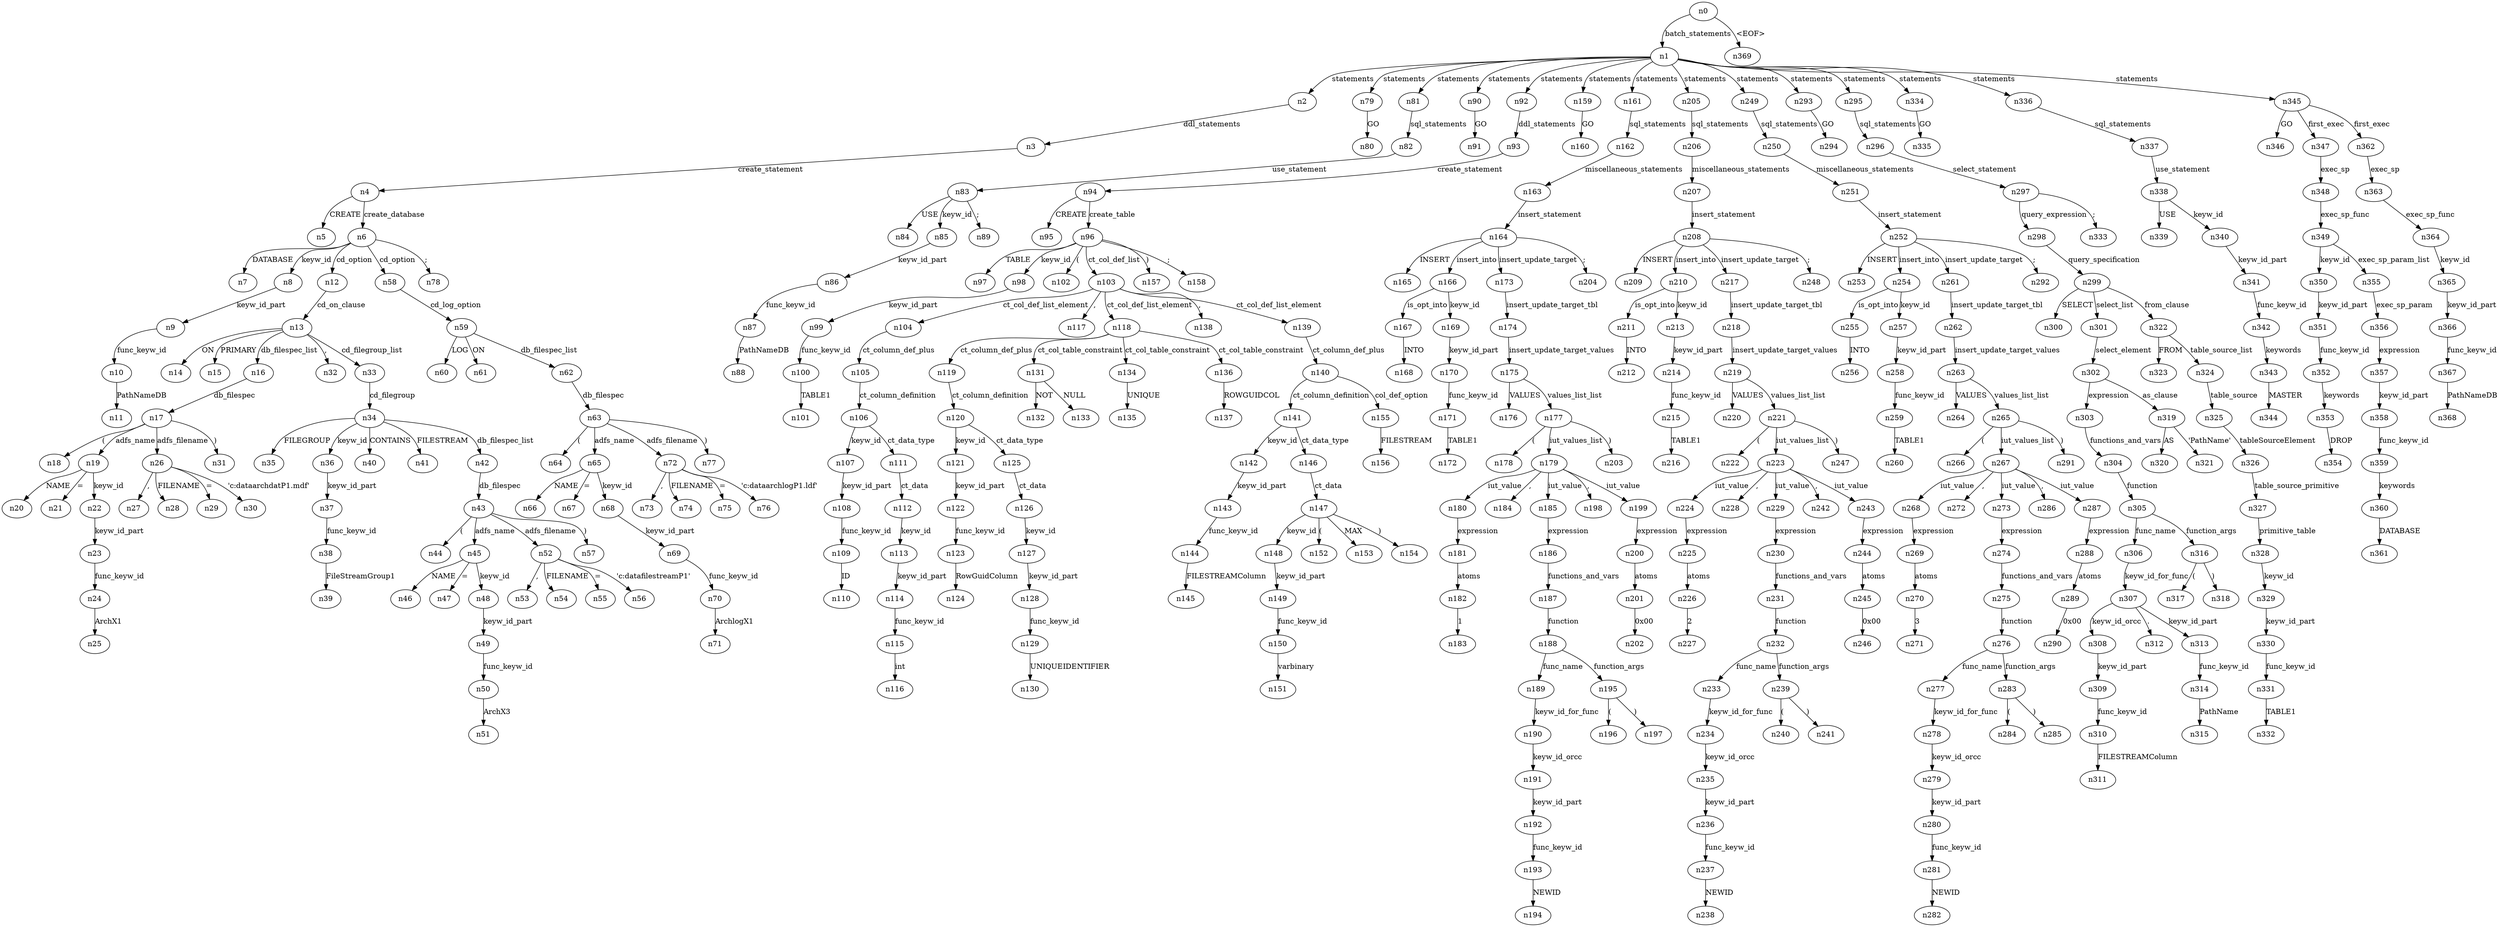 digraph ParseTree {
  n0 -> n1 [label="batch_statements"];
  n1 -> n2 [label="statements"];
  n2 -> n3 [label="ddl_statements"];
  n3 -> n4 [label="create_statement"];
  n4 -> n5 [label="CREATE"];
  n4 -> n6 [label="create_database"];
  n6 -> n7 [label="DATABASE"];
  n6 -> n8 [label="keyw_id"];
  n8 -> n9 [label="keyw_id_part"];
  n9 -> n10 [label="func_keyw_id"];
  n10 -> n11 [label="PathNameDB"];
  n6 -> n12 [label="cd_option"];
  n12 -> n13 [label="cd_on_clause"];
  n13 -> n14 [label="ON"];
  n13 -> n15 [label="PRIMARY"];
  n13 -> n16 [label="db_filespec_list"];
  n16 -> n17 [label="db_filespec"];
  n17 -> n18 [label="("];
  n17 -> n19 [label="adfs_name"];
  n19 -> n20 [label="NAME"];
  n19 -> n21 [label="="];
  n19 -> n22 [label="keyw_id"];
  n22 -> n23 [label="keyw_id_part"];
  n23 -> n24 [label="func_keyw_id"];
  n24 -> n25 [label="ArchX1"];
  n17 -> n26 [label="adfs_filename"];
  n26 -> n27 [label=","];
  n26 -> n28 [label="FILENAME"];
  n26 -> n29 [label="="];
  n26 -> n30 [label="'c:\data\archdatP1.mdf'"];
  n17 -> n31 [label=")"];
  n13 -> n32 [label=","];
  n13 -> n33 [label="cd_filegroup_list"];
  n33 -> n34 [label="cd_filegroup"];
  n34 -> n35 [label="FILEGROUP"];
  n34 -> n36 [label="keyw_id"];
  n36 -> n37 [label="keyw_id_part"];
  n37 -> n38 [label="func_keyw_id"];
  n38 -> n39 [label="FileStreamGroup1"];
  n34 -> n40 [label="CONTAINS"];
  n34 -> n41 [label="FILESTREAM"];
  n34 -> n42 [label="db_filespec_list"];
  n42 -> n43 [label="db_filespec"];
  n43 -> n44 [label="("];
  n43 -> n45 [label="adfs_name"];
  n45 -> n46 [label="NAME"];
  n45 -> n47 [label="="];
  n45 -> n48 [label="keyw_id"];
  n48 -> n49 [label="keyw_id_part"];
  n49 -> n50 [label="func_keyw_id"];
  n50 -> n51 [label="ArchX3"];
  n43 -> n52 [label="adfs_filename"];
  n52 -> n53 [label=","];
  n52 -> n54 [label="FILENAME"];
  n52 -> n55 [label="="];
  n52 -> n56 [label="'c:\data\filestreamP1'"];
  n43 -> n57 [label=")"];
  n6 -> n58 [label="cd_option"];
  n58 -> n59 [label="cd_log_option"];
  n59 -> n60 [label="LOG"];
  n59 -> n61 [label="ON"];
  n59 -> n62 [label="db_filespec_list"];
  n62 -> n63 [label="db_filespec"];
  n63 -> n64 [label="("];
  n63 -> n65 [label="adfs_name"];
  n65 -> n66 [label="NAME"];
  n65 -> n67 [label="="];
  n65 -> n68 [label="keyw_id"];
  n68 -> n69 [label="keyw_id_part"];
  n69 -> n70 [label="func_keyw_id"];
  n70 -> n71 [label="ArchlogX1"];
  n63 -> n72 [label="adfs_filename"];
  n72 -> n73 [label=","];
  n72 -> n74 [label="FILENAME"];
  n72 -> n75 [label="="];
  n72 -> n76 [label="'c:\data\archlogP1.ldf'"];
  n63 -> n77 [label=")"];
  n6 -> n78 [label=";"];
  n1 -> n79 [label="statements"];
  n79 -> n80 [label="GO"];
  n1 -> n81 [label="statements"];
  n81 -> n82 [label="sql_statements"];
  n82 -> n83 [label="use_statement"];
  n83 -> n84 [label="USE"];
  n83 -> n85 [label="keyw_id"];
  n85 -> n86 [label="keyw_id_part"];
  n86 -> n87 [label="func_keyw_id"];
  n87 -> n88 [label="PathNameDB"];
  n83 -> n89 [label=";"];
  n1 -> n90 [label="statements"];
  n90 -> n91 [label="GO"];
  n1 -> n92 [label="statements"];
  n92 -> n93 [label="ddl_statements"];
  n93 -> n94 [label="create_statement"];
  n94 -> n95 [label="CREATE"];
  n94 -> n96 [label="create_table"];
  n96 -> n97 [label="TABLE"];
  n96 -> n98 [label="keyw_id"];
  n98 -> n99 [label="keyw_id_part"];
  n99 -> n100 [label="func_keyw_id"];
  n100 -> n101 [label="TABLE1"];
  n96 -> n102 [label="("];
  n96 -> n103 [label="ct_col_def_list"];
  n103 -> n104 [label="ct_col_def_list_element"];
  n104 -> n105 [label="ct_column_def_plus"];
  n105 -> n106 [label="ct_column_definition"];
  n106 -> n107 [label="keyw_id"];
  n107 -> n108 [label="keyw_id_part"];
  n108 -> n109 [label="func_keyw_id"];
  n109 -> n110 [label="ID"];
  n106 -> n111 [label="ct_data_type"];
  n111 -> n112 [label="ct_data"];
  n112 -> n113 [label="keyw_id"];
  n113 -> n114 [label="keyw_id_part"];
  n114 -> n115 [label="func_keyw_id"];
  n115 -> n116 [label="int"];
  n103 -> n117 [label=","];
  n103 -> n118 [label="ct_col_def_list_element"];
  n118 -> n119 [label="ct_column_def_plus"];
  n119 -> n120 [label="ct_column_definition"];
  n120 -> n121 [label="keyw_id"];
  n121 -> n122 [label="keyw_id_part"];
  n122 -> n123 [label="func_keyw_id"];
  n123 -> n124 [label="RowGuidColumn"];
  n120 -> n125 [label="ct_data_type"];
  n125 -> n126 [label="ct_data"];
  n126 -> n127 [label="keyw_id"];
  n127 -> n128 [label="keyw_id_part"];
  n128 -> n129 [label="func_keyw_id"];
  n129 -> n130 [label="UNIQUEIDENTIFIER"];
  n118 -> n131 [label="ct_col_table_constraint"];
  n131 -> n132 [label="NOT"];
  n131 -> n133 [label="NULL"];
  n118 -> n134 [label="ct_col_table_constraint"];
  n134 -> n135 [label="UNIQUE"];
  n118 -> n136 [label="ct_col_table_constraint"];
  n136 -> n137 [label="ROWGUIDCOL"];
  n103 -> n138 [label=","];
  n103 -> n139 [label="ct_col_def_list_element"];
  n139 -> n140 [label="ct_column_def_plus"];
  n140 -> n141 [label="ct_column_definition"];
  n141 -> n142 [label="keyw_id"];
  n142 -> n143 [label="keyw_id_part"];
  n143 -> n144 [label="func_keyw_id"];
  n144 -> n145 [label="FILESTREAMColumn"];
  n141 -> n146 [label="ct_data_type"];
  n146 -> n147 [label="ct_data"];
  n147 -> n148 [label="keyw_id"];
  n148 -> n149 [label="keyw_id_part"];
  n149 -> n150 [label="func_keyw_id"];
  n150 -> n151 [label="varbinary"];
  n147 -> n152 [label="("];
  n147 -> n153 [label="MAX"];
  n147 -> n154 [label=")"];
  n140 -> n155 [label="col_def_option"];
  n155 -> n156 [label="FILESTREAM"];
  n96 -> n157 [label=")"];
  n96 -> n158 [label=";"];
  n1 -> n159 [label="statements"];
  n159 -> n160 [label="GO"];
  n1 -> n161 [label="statements"];
  n161 -> n162 [label="sql_statements"];
  n162 -> n163 [label="miscellaneous_statements"];
  n163 -> n164 [label="insert_statement"];
  n164 -> n165 [label="INSERT"];
  n164 -> n166 [label="insert_into"];
  n166 -> n167 [label="is_opt_into"];
  n167 -> n168 [label="INTO"];
  n166 -> n169 [label="keyw_id"];
  n169 -> n170 [label="keyw_id_part"];
  n170 -> n171 [label="func_keyw_id"];
  n171 -> n172 [label="TABLE1"];
  n164 -> n173 [label="insert_update_target"];
  n173 -> n174 [label="insert_update_target_tbl"];
  n174 -> n175 [label="insert_update_target_values"];
  n175 -> n176 [label="VALUES"];
  n175 -> n177 [label="values_list_list"];
  n177 -> n178 [label="("];
  n177 -> n179 [label="iut_values_list"];
  n179 -> n180 [label="iut_value"];
  n180 -> n181 [label="expression"];
  n181 -> n182 [label="atoms"];
  n182 -> n183 [label="1"];
  n179 -> n184 [label=","];
  n179 -> n185 [label="iut_value"];
  n185 -> n186 [label="expression"];
  n186 -> n187 [label="functions_and_vars"];
  n187 -> n188 [label="function"];
  n188 -> n189 [label="func_name"];
  n189 -> n190 [label="keyw_id_for_func"];
  n190 -> n191 [label="keyw_id_orcc"];
  n191 -> n192 [label="keyw_id_part"];
  n192 -> n193 [label="func_keyw_id"];
  n193 -> n194 [label="NEWID"];
  n188 -> n195 [label="function_args"];
  n195 -> n196 [label="("];
  n195 -> n197 [label=")"];
  n179 -> n198 [label=","];
  n179 -> n199 [label="iut_value"];
  n199 -> n200 [label="expression"];
  n200 -> n201 [label="atoms"];
  n201 -> n202 [label="0x00"];
  n177 -> n203 [label=")"];
  n164 -> n204 [label=";"];
  n1 -> n205 [label="statements"];
  n205 -> n206 [label="sql_statements"];
  n206 -> n207 [label="miscellaneous_statements"];
  n207 -> n208 [label="insert_statement"];
  n208 -> n209 [label="INSERT"];
  n208 -> n210 [label="insert_into"];
  n210 -> n211 [label="is_opt_into"];
  n211 -> n212 [label="INTO"];
  n210 -> n213 [label="keyw_id"];
  n213 -> n214 [label="keyw_id_part"];
  n214 -> n215 [label="func_keyw_id"];
  n215 -> n216 [label="TABLE1"];
  n208 -> n217 [label="insert_update_target"];
  n217 -> n218 [label="insert_update_target_tbl"];
  n218 -> n219 [label="insert_update_target_values"];
  n219 -> n220 [label="VALUES"];
  n219 -> n221 [label="values_list_list"];
  n221 -> n222 [label="("];
  n221 -> n223 [label="iut_values_list"];
  n223 -> n224 [label="iut_value"];
  n224 -> n225 [label="expression"];
  n225 -> n226 [label="atoms"];
  n226 -> n227 [label="2"];
  n223 -> n228 [label=","];
  n223 -> n229 [label="iut_value"];
  n229 -> n230 [label="expression"];
  n230 -> n231 [label="functions_and_vars"];
  n231 -> n232 [label="function"];
  n232 -> n233 [label="func_name"];
  n233 -> n234 [label="keyw_id_for_func"];
  n234 -> n235 [label="keyw_id_orcc"];
  n235 -> n236 [label="keyw_id_part"];
  n236 -> n237 [label="func_keyw_id"];
  n237 -> n238 [label="NEWID"];
  n232 -> n239 [label="function_args"];
  n239 -> n240 [label="("];
  n239 -> n241 [label=")"];
  n223 -> n242 [label=","];
  n223 -> n243 [label="iut_value"];
  n243 -> n244 [label="expression"];
  n244 -> n245 [label="atoms"];
  n245 -> n246 [label="0x00"];
  n221 -> n247 [label=")"];
  n208 -> n248 [label=";"];
  n1 -> n249 [label="statements"];
  n249 -> n250 [label="sql_statements"];
  n250 -> n251 [label="miscellaneous_statements"];
  n251 -> n252 [label="insert_statement"];
  n252 -> n253 [label="INSERT"];
  n252 -> n254 [label="insert_into"];
  n254 -> n255 [label="is_opt_into"];
  n255 -> n256 [label="INTO"];
  n254 -> n257 [label="keyw_id"];
  n257 -> n258 [label="keyw_id_part"];
  n258 -> n259 [label="func_keyw_id"];
  n259 -> n260 [label="TABLE1"];
  n252 -> n261 [label="insert_update_target"];
  n261 -> n262 [label="insert_update_target_tbl"];
  n262 -> n263 [label="insert_update_target_values"];
  n263 -> n264 [label="VALUES"];
  n263 -> n265 [label="values_list_list"];
  n265 -> n266 [label="("];
  n265 -> n267 [label="iut_values_list"];
  n267 -> n268 [label="iut_value"];
  n268 -> n269 [label="expression"];
  n269 -> n270 [label="atoms"];
  n270 -> n271 [label="3"];
  n267 -> n272 [label=","];
  n267 -> n273 [label="iut_value"];
  n273 -> n274 [label="expression"];
  n274 -> n275 [label="functions_and_vars"];
  n275 -> n276 [label="function"];
  n276 -> n277 [label="func_name"];
  n277 -> n278 [label="keyw_id_for_func"];
  n278 -> n279 [label="keyw_id_orcc"];
  n279 -> n280 [label="keyw_id_part"];
  n280 -> n281 [label="func_keyw_id"];
  n281 -> n282 [label="NEWID"];
  n276 -> n283 [label="function_args"];
  n283 -> n284 [label="("];
  n283 -> n285 [label=")"];
  n267 -> n286 [label=","];
  n267 -> n287 [label="iut_value"];
  n287 -> n288 [label="expression"];
  n288 -> n289 [label="atoms"];
  n289 -> n290 [label="0x00"];
  n265 -> n291 [label=")"];
  n252 -> n292 [label=";"];
  n1 -> n293 [label="statements"];
  n293 -> n294 [label="GO"];
  n1 -> n295 [label="statements"];
  n295 -> n296 [label="sql_statements"];
  n296 -> n297 [label="select_statement"];
  n297 -> n298 [label="query_expression"];
  n298 -> n299 [label="query_specification"];
  n299 -> n300 [label="SELECT"];
  n299 -> n301 [label="select_list"];
  n301 -> n302 [label="select_element"];
  n302 -> n303 [label="expression"];
  n303 -> n304 [label="functions_and_vars"];
  n304 -> n305 [label="function"];
  n305 -> n306 [label="func_name"];
  n306 -> n307 [label="keyw_id_for_func"];
  n307 -> n308 [label="keyw_id_orcc"];
  n308 -> n309 [label="keyw_id_part"];
  n309 -> n310 [label="func_keyw_id"];
  n310 -> n311 [label="FILESTREAMColumn"];
  n307 -> n312 [label="."];
  n307 -> n313 [label="keyw_id_part"];
  n313 -> n314 [label="func_keyw_id"];
  n314 -> n315 [label="PathName"];
  n305 -> n316 [label="function_args"];
  n316 -> n317 [label="("];
  n316 -> n318 [label=")"];
  n302 -> n319 [label="as_clause"];
  n319 -> n320 [label="AS"];
  n319 -> n321 [label="'PathName'"];
  n299 -> n322 [label="from_clause"];
  n322 -> n323 [label="FROM"];
  n322 -> n324 [label="table_source_list"];
  n324 -> n325 [label="table_source"];
  n325 -> n326 [label="tableSourceElement"];
  n326 -> n327 [label="table_source_primitive"];
  n327 -> n328 [label="primitive_table"];
  n328 -> n329 [label="keyw_id"];
  n329 -> n330 [label="keyw_id_part"];
  n330 -> n331 [label="func_keyw_id"];
  n331 -> n332 [label="TABLE1"];
  n297 -> n333 [label=";"];
  n1 -> n334 [label="statements"];
  n334 -> n335 [label="GO"];
  n1 -> n336 [label="statements"];
  n336 -> n337 [label="sql_statements"];
  n337 -> n338 [label="use_statement"];
  n338 -> n339 [label="USE"];
  n338 -> n340 [label="keyw_id"];
  n340 -> n341 [label="keyw_id_part"];
  n341 -> n342 [label="func_keyw_id"];
  n342 -> n343 [label="keywords"];
  n343 -> n344 [label="MASTER"];
  n1 -> n345 [label="statements"];
  n345 -> n346 [label="GO"];
  n345 -> n347 [label="first_exec"];
  n347 -> n348 [label="exec_sp"];
  n348 -> n349 [label="exec_sp_func"];
  n349 -> n350 [label="keyw_id"];
  n350 -> n351 [label="keyw_id_part"];
  n351 -> n352 [label="func_keyw_id"];
  n352 -> n353 [label="keywords"];
  n353 -> n354 [label="DROP"];
  n349 -> n355 [label="exec_sp_param_list"];
  n355 -> n356 [label="exec_sp_param"];
  n356 -> n357 [label="expression"];
  n357 -> n358 [label="keyw_id_part"];
  n358 -> n359 [label="func_keyw_id"];
  n359 -> n360 [label="keywords"];
  n360 -> n361 [label="DATABASE"];
  n345 -> n362 [label="first_exec"];
  n362 -> n363 [label="exec_sp"];
  n363 -> n364 [label="exec_sp_func"];
  n364 -> n365 [label="keyw_id"];
  n365 -> n366 [label="keyw_id_part"];
  n366 -> n367 [label="func_keyw_id"];
  n367 -> n368 [label="PathNameDB"];
  n0 -> n369 [label="<EOF>"];
}